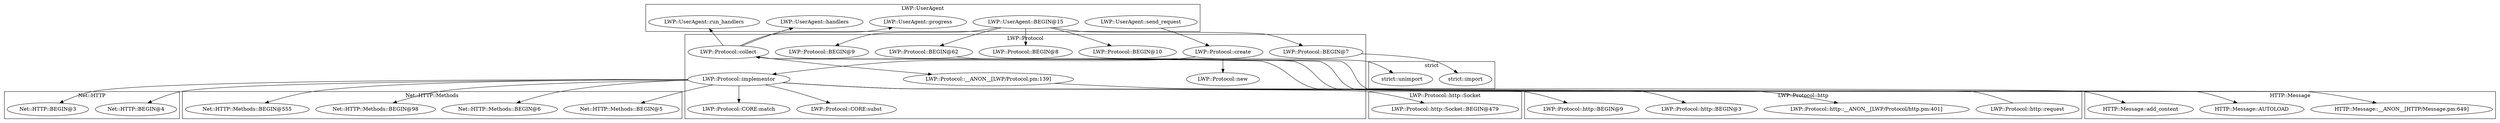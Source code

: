digraph {
graph [overlap=false]
subgraph cluster_LWP_UserAgent {
	label="LWP::UserAgent";
	"LWP::UserAgent::handlers";
	"LWP::UserAgent::send_request";
	"LWP::UserAgent::BEGIN@15";
	"LWP::UserAgent::run_handlers";
	"LWP::UserAgent::progress";
}
subgraph cluster_LWP_Protocol {
	label="LWP::Protocol";
	"LWP::Protocol::BEGIN@10";
	"LWP::Protocol::collect";
	"LWP::Protocol::BEGIN@7";
	"LWP::Protocol::implementor";
	"LWP::Protocol::__ANON__[LWP/Protocol.pm:139]";
	"LWP::Protocol::create";
	"LWP::Protocol::BEGIN@8";
	"LWP::Protocol::CORE:match";
	"LWP::Protocol::CORE:subst";
	"LWP::Protocol::BEGIN@9";
	"LWP::Protocol::new";
	"LWP::Protocol::BEGIN@62";
}
subgraph cluster_LWP_Protocol_http_Socket {
	label="LWP::Protocol::http::Socket";
	"LWP::Protocol::http::Socket::BEGIN@479";
}
subgraph cluster_HTTP_Message {
	label="HTTP::Message";
	"HTTP::Message::add_content";
	"HTTP::Message::AUTOLOAD";
	"HTTP::Message::__ANON__[HTTP/Message.pm:649]";
}
subgraph cluster_strict {
	label="strict";
	"strict::import";
	"strict::unimport";
}
subgraph cluster_Net_HTTP {
	label="Net::HTTP";
	"Net::HTTP::BEGIN@4";
	"Net::HTTP::BEGIN@3";
}
subgraph cluster_LWP_Protocol_http {
	label="LWP::Protocol::http";
	"LWP::Protocol::http::BEGIN@3";
	"LWP::Protocol::http::BEGIN@9";
	"LWP::Protocol::http::__ANON__[LWP/Protocol/http.pm:401]";
	"LWP::Protocol::http::request";
}
subgraph cluster_Net_HTTP_Methods {
	label="Net::HTTP::Methods";
	"Net::HTTP::Methods::BEGIN@5";
	"Net::HTTP::Methods::BEGIN@6";
	"Net::HTTP::Methods::BEGIN@98";
	"Net::HTTP::Methods::BEGIN@555";
}
"LWP::UserAgent::BEGIN@15" -> "LWP::Protocol::BEGIN@7";
"LWP::Protocol::__ANON__[LWP/Protocol.pm:139]" -> "HTTP::Message::add_content";
"LWP::Protocol::implementor" -> "Net::HTTP::Methods::BEGIN@555";
"LWP::Protocol::implementor" -> "Net::HTTP::Methods::BEGIN@5";
"LWP::Protocol::implementor" -> "Net::HTTP::Methods::BEGIN@98";
"LWP::UserAgent::send_request" -> "LWP::Protocol::create";
"LWP::Protocol::create" -> "LWP::Protocol::new";
"LWP::Protocol::http::request" -> "LWP::Protocol::collect";
"LWP::Protocol::collect" -> "LWP::UserAgent::progress";
"LWP::Protocol::implementor" -> "LWP::Protocol::http::Socket::BEGIN@479";
"LWP::Protocol::implementor" -> "Net::HTTP::BEGIN@4";
"LWP::Protocol::BEGIN@62" -> "strict::unimport";
"LWP::UserAgent::BEGIN@15" -> "LWP::Protocol::BEGIN@8";
"LWP::Protocol::collect" -> "LWP::Protocol::__ANON__[LWP/Protocol.pm:139]";
"LWP::Protocol::implementor" -> "LWP::Protocol::http::BEGIN@9";
"LWP::Protocol::BEGIN@7" -> "strict::import";
"LWP::Protocol::collect" -> "LWP::UserAgent::run_handlers";
"LWP::Protocol::implementor" -> "LWP::Protocol::http::BEGIN@3";
"LWP::UserAgent::BEGIN@15" -> "LWP::Protocol::BEGIN@10";
"LWP::Protocol::implementor" -> "Net::HTTP::Methods::BEGIN@6";
"LWP::Protocol::create" -> "LWP::Protocol::implementor";
"LWP::Protocol::collect" -> "HTTP::Message::AUTOLOAD";
"LWP::UserAgent::BEGIN@15" -> "LWP::Protocol::BEGIN@62";
"LWP::Protocol::collect" -> "HTTP::Message::__ANON__[HTTP/Message.pm:649]";
"LWP::Protocol::implementor" -> "LWP::Protocol::CORE:subst";
"LWP::Protocol::collect" -> "LWP::Protocol::http::__ANON__[LWP/Protocol/http.pm:401]";
"LWP::UserAgent::BEGIN@15" -> "LWP::Protocol::BEGIN@9";
"LWP::Protocol::implementor" -> "Net::HTTP::BEGIN@3";
"LWP::Protocol::implementor" -> "LWP::Protocol::CORE:match";
"LWP::Protocol::collect" -> "LWP::UserAgent::handlers";
}
